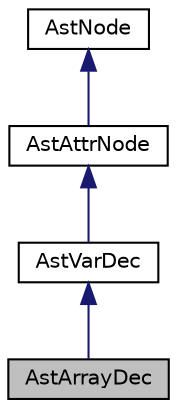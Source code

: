digraph "AstArrayDec"
{
  edge [fontname="Helvetica",fontsize="10",labelfontname="Helvetica",labelfontsize="10"];
  node [fontname="Helvetica",fontsize="10",shape=record];
  Node4 [label="AstArrayDec",height=0.2,width=0.4,color="black", fillcolor="grey75", style="filled", fontcolor="black"];
  Node5 -> Node4 [dir="back",color="midnightblue",fontsize="10",style="solid"];
  Node5 [label="AstVarDec",height=0.2,width=0.4,color="black", fillcolor="white", style="filled",URL="$classAstVarDec.html"];
  Node6 -> Node5 [dir="back",color="midnightblue",fontsize="10",style="solid"];
  Node6 [label="AstAttrNode",height=0.2,width=0.4,color="black", fillcolor="white", style="filled",URL="$classAstAttrNode.html"];
  Node7 -> Node6 [dir="back",color="midnightblue",fontsize="10",style="solid"];
  Node7 [label="AstNode",height=0.2,width=0.4,color="black", fillcolor="white", style="filled",URL="$classAstNode.html"];
}

